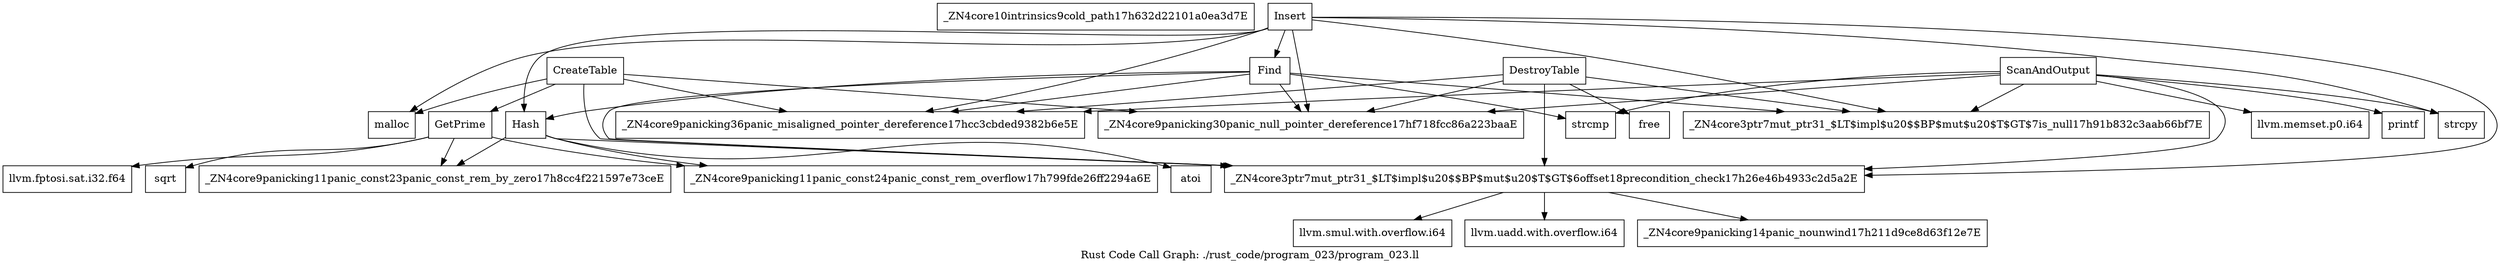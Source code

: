 digraph "Rust Code Call Graph: ./rust_code/program_023/program_023.ll" {
	label="Rust Code Call Graph: ./rust_code/program_023/program_023.ll";

	Node0x558f2baf04e0 [shape=record,label="{_ZN4core10intrinsics9cold_path17h632d22101a0ea3d7E}"];
	Node0x558f2baf4430 [shape=record,label="{_ZN4core3ptr7mut_ptr31_$LT$impl$u20$$BP$mut$u20$T$GT$6offset18precondition_check17h26e46b4933c2d5a2E}"];
	Node0x558f2baf4430 -> Node0x558f2baf6310;
	Node0x558f2baf4430 -> Node0x558f2bafd3c0;
	Node0x558f2baf4430 -> Node0x558f2bafe480;
	Node0x558f2bafecf0 [shape=record,label="{_ZN4core3ptr7mut_ptr31_$LT$impl$u20$$BP$mut$u20$T$GT$7is_null17h91b832c3aab66bf7E}"];
	Node0x558f2bb01050 [shape=record,label="{GetPrime}"];
	Node0x558f2bb01050 -> Node0x558f2bb02a00;
	Node0x558f2bb01050 -> Node0x558f2bb03df0;
	Node0x558f2bb01050 -> Node0x558f2bb06af0;
	Node0x558f2bb01050 -> Node0x558f2bb1b2a0;
	Node0x558f2bb1b320 [shape=record,label="{CreateTable}"];
	Node0x558f2bb1b320 -> Node0x558f2bb1b3a0;
	Node0x558f2bb1b320 -> Node0x558f2bb01050;
	Node0x558f2bb1b320 -> Node0x558f2bb1b420;
	Node0x558f2bb1b320 -> Node0x558f2bb1b4a0;
	Node0x558f2bb1b320 -> Node0x558f2baf4430;
	Node0x558f2bb089e0 [shape=record,label="{Hash}"];
	Node0x558f2bb089e0 -> Node0x558f2baf4430;
	Node0x558f2bb089e0 -> Node0x558f2bb02a00;
	Node0x558f2bb089e0 -> Node0x558f2bb0ac00;
	Node0x558f2bb089e0 -> Node0x558f2bb1b2a0;
	Node0x558f2bb0bd70 [shape=record,label="{Find}"];
	Node0x558f2bb0bd70 -> Node0x558f2bb1b420;
	Node0x558f2bb0bd70 -> Node0x558f2bb089e0;
	Node0x558f2bb0bd70 -> Node0x558f2bb1b4a0;
	Node0x558f2bb0bd70 -> Node0x558f2bb0e9e0;
	Node0x558f2bb0bd70 -> Node0x558f2baf4430;
	Node0x558f2bb0bd70 -> Node0x558f2bafecf0;
	Node0x558f2bb11c70 [shape=record,label="{Insert}"];
	Node0x558f2bb11c70 -> Node0x558f2bb0bd70;
	Node0x558f2bb11c70 -> Node0x558f2bafecf0;
	Node0x558f2bb11c70 -> Node0x558f2bb1b420;
	Node0x558f2bb11c70 -> Node0x558f2bb1b4a0;
	Node0x558f2bb11c70 -> Node0x558f2baf4430;
	Node0x558f2bb11c70 -> Node0x558f2bb13680;
	Node0x558f2bb11c70 -> Node0x558f2bb1b3a0;
	Node0x558f2bb11c70 -> Node0x558f2bb089e0;
	Node0x558f2bb149c0 [shape=record,label="{DestroyTable}"];
	Node0x558f2bb149c0 -> Node0x558f2bb1b420;
	Node0x558f2bb149c0 -> Node0x558f2bb1b4a0;
	Node0x558f2bb149c0 -> Node0x558f2bb157e0;
	Node0x558f2bb149c0 -> Node0x558f2bafecf0;
	Node0x558f2bb149c0 -> Node0x558f2baf4430;
	Node0x558f2bb15e40 [shape=record,label="{ScanAndOutput}"];
	Node0x558f2bb15e40 -> Node0x558f2bae69e0;
	Node0x558f2bb15e40 -> Node0x558f2bb1b420;
	Node0x558f2bb15e40 -> Node0x558f2bb1b4a0;
	Node0x558f2bb15e40 -> Node0x558f2baf5b70;
	Node0x558f2bb15e40 -> Node0x558f2bb13680;
	Node0x558f2bb15e40 -> Node0x558f2bb0e9e0;
	Node0x558f2bb15e40 -> Node0x558f2bafecf0;
	Node0x558f2bb15e40 -> Node0x558f2baf4430;
	Node0x558f2baf6310 [shape=record,label="{llvm.smul.with.overflow.i64}"];
	Node0x558f2bafd3c0 [shape=record,label="{llvm.uadd.with.overflow.i64}"];
	Node0x558f2bafe480 [shape=record,label="{_ZN4core9panicking14panic_nounwind17h211d9ce8d63f12e7E}"];
	Node0x558f2bb02a00 [shape=record,label="{_ZN4core9panicking11panic_const24panic_const_rem_overflow17h799fde26ff2294a6E}"];
	Node0x558f2bb03df0 [shape=record,label="{sqrt}"];
	Node0x558f2bb06af0 [shape=record,label="{llvm.fptosi.sat.i32.f64}"];
	Node0x558f2bb1b2a0 [shape=record,label="{_ZN4core9panicking11panic_const23panic_const_rem_by_zero17h8cc4f221597e73ceE}"];
	Node0x558f2bb1b3a0 [shape=record,label="{malloc}"];
	Node0x558f2bb1b420 [shape=record,label="{_ZN4core9panicking36panic_misaligned_pointer_dereference17hcc3cbded9382b6e5E}"];
	Node0x558f2bb1b4a0 [shape=record,label="{_ZN4core9panicking30panic_null_pointer_dereference17hf718fcc86a223baaE}"];
	Node0x558f2bb0ac00 [shape=record,label="{atoi}"];
	Node0x558f2bb0e9e0 [shape=record,label="{strcmp}"];
	Node0x558f2bb13680 [shape=record,label="{strcpy}"];
	Node0x558f2bb157e0 [shape=record,label="{free}"];
	Node0x558f2bae69e0 [shape=record,label="{llvm.memset.p0.i64}"];
	Node0x558f2baf5b70 [shape=record,label="{printf}"];
}
